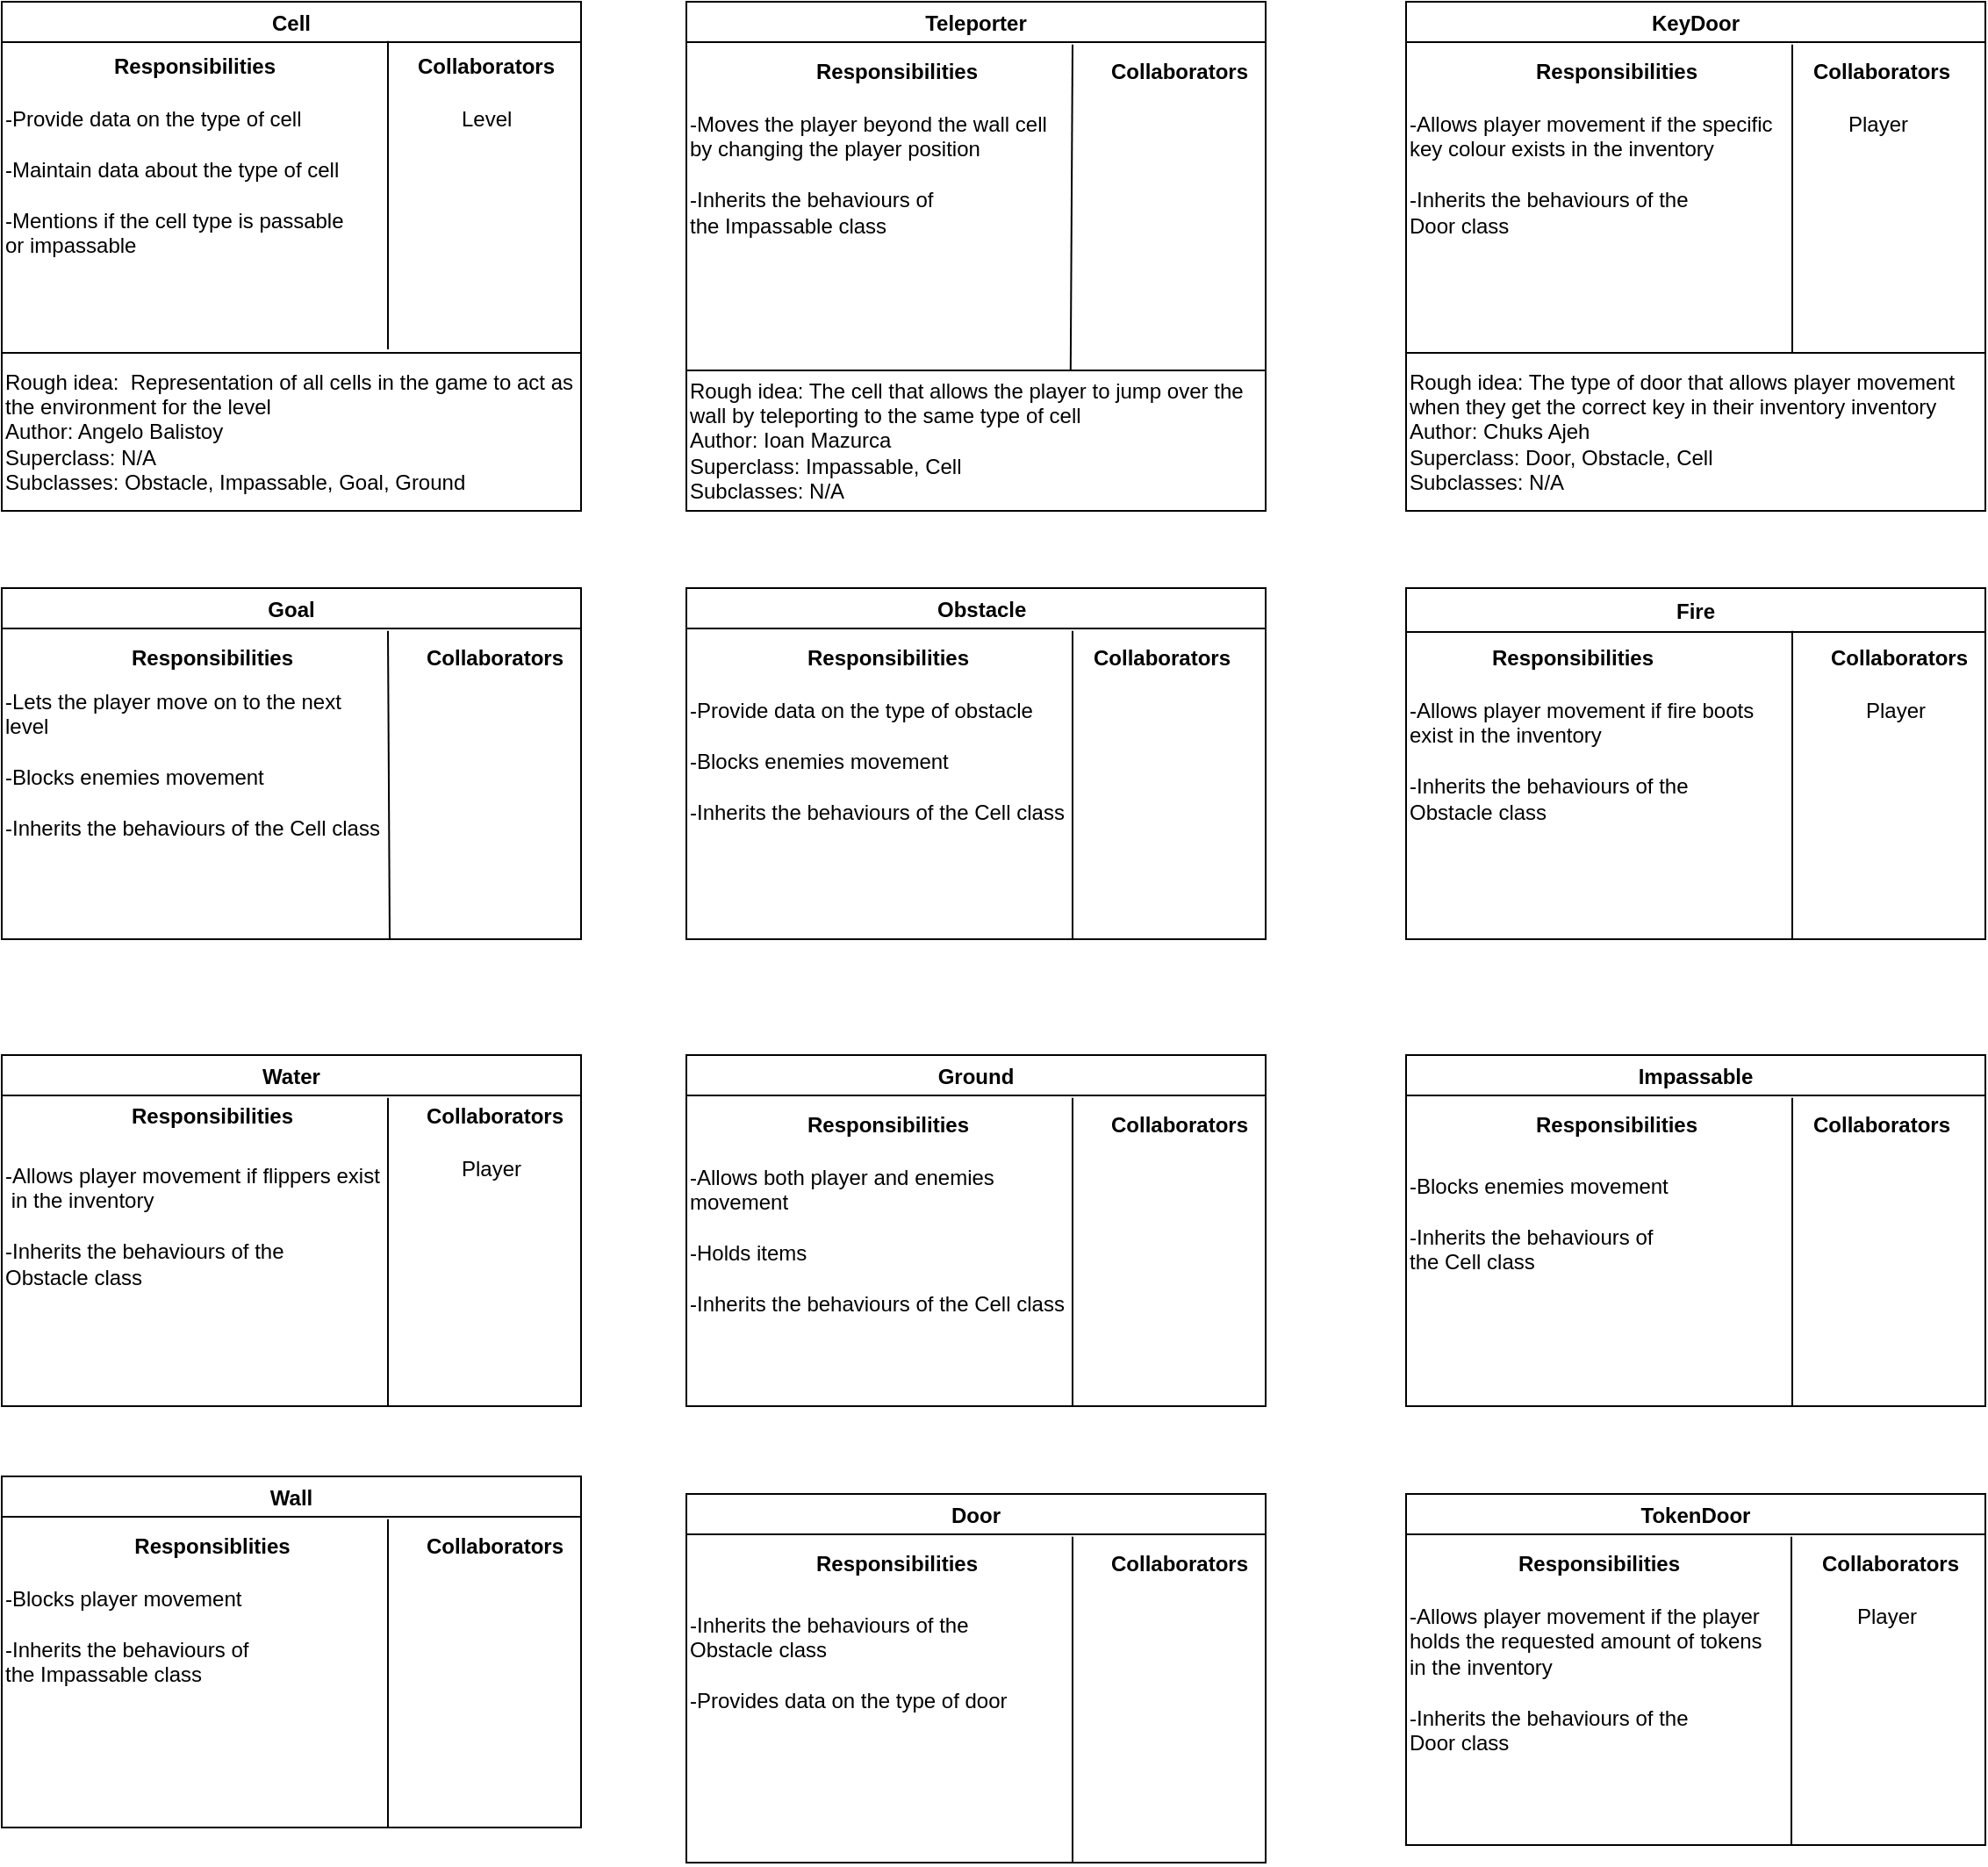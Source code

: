 <mxfile version="12.1.9" type="google" pages="1"><diagram id="4K25cJCdHkiJHuqNsyJB" name="Page-1"><mxGraphModel dx="2366" dy="1282" grid="1" gridSize="10" guides="1" tooltips="1" connect="1" arrows="1" fold="1" page="1" pageScale="1" pageWidth="827" pageHeight="1169" math="0" shadow="0"><root><mxCell id="0"/><mxCell id="1" parent="0"/><mxCell id="leRsIb9pMH_MkFk8ej7Z-22" value="Cell" style="swimlane;startSize=23;" parent="1" vertex="1"><mxGeometry x="40" y="50" width="330" height="200" as="geometry"/></mxCell><mxCell id="leRsIb9pMH_MkFk8ej7Z-24" value="&lt;b&gt;Responsibilities&lt;/b&gt;" style="text;html=1;strokeColor=none;fillColor=none;align=center;verticalAlign=middle;whiteSpace=wrap;rounded=0;" parent="leRsIb9pMH_MkFk8ej7Z-22" vertex="1"><mxGeometry x="90" y="27" width="40" height="20" as="geometry"/></mxCell><mxCell id="Uf6lLSAGoR5kUES9TQFK-6" value="&lt;b&gt;Collaborators&lt;/b&gt;" style="text;html=1;resizable=0;points=[];autosize=1;align=left;verticalAlign=top;spacingTop=-4;" parent="leRsIb9pMH_MkFk8ej7Z-22" vertex="1"><mxGeometry x="235" y="27" width="90" height="20" as="geometry"/></mxCell><mxCell id="42IzmhRlsnh0z-qlNMes-5" value="Level&lt;br&gt;" style="text;html=1;resizable=0;points=[];autosize=1;align=left;verticalAlign=top;spacingTop=-4;" parent="leRsIb9pMH_MkFk8ej7Z-22" vertex="1"><mxGeometry x="260" y="57" width="40" height="20" as="geometry"/></mxCell><mxCell id="42IzmhRlsnh0z-qlNMes-17" value="-Provide data on the type of cell&lt;br&gt;&lt;br&gt;-Maintain data about the type of cell&lt;br&gt;&lt;br&gt;-Mentions if the cell type is passable&lt;br&gt;or impassable" style="text;html=1;resizable=0;points=[];autosize=1;align=left;verticalAlign=top;spacingTop=-4;" parent="leRsIb9pMH_MkFk8ej7Z-22" vertex="1"><mxGeometry y="57" width="210" height="80" as="geometry"/></mxCell><mxCell id="42IzmhRlsnh0z-qlNMes-34" value="" style="endArrow=none;html=1;entryX=0.5;entryY=1;entryDx=0;entryDy=0;exitX=0.5;exitY=0.122;exitDx=0;exitDy=0;exitPerimeter=0;" parent="leRsIb9pMH_MkFk8ej7Z-22" edge="1"><mxGeometry width="50" height="50" relative="1" as="geometry"><mxPoint x="220" y="22.4" as="sourcePoint"/><mxPoint x="220" y="198" as="targetPoint"/></mxGeometry></mxCell><mxCell id="leRsIb9pMH_MkFk8ej7Z-25" value="Impassable" style="swimlane;" parent="1" vertex="1"><mxGeometry x="840" y="650" width="330" height="200" as="geometry"/></mxCell><mxCell id="leRsIb9pMH_MkFk8ej7Z-50" value="" style="endArrow=none;html=1;entryX=0.5;entryY=1;entryDx=0;entryDy=0;exitX=0.5;exitY=0.122;exitDx=0;exitDy=0;exitPerimeter=0;" parent="leRsIb9pMH_MkFk8ej7Z-25" edge="1"><mxGeometry width="50" height="50" relative="1" as="geometry"><mxPoint x="220" y="24.4" as="sourcePoint"/><mxPoint x="220" y="200" as="targetPoint"/></mxGeometry></mxCell><mxCell id="Uf6lLSAGoR5kUES9TQFK-10" value="&lt;b&gt;Responsibilities&lt;/b&gt;" style="text;html=1;strokeColor=none;fillColor=none;align=center;verticalAlign=middle;whiteSpace=wrap;rounded=0;" parent="leRsIb9pMH_MkFk8ej7Z-25" vertex="1"><mxGeometry x="100" y="30" width="40" height="20" as="geometry"/></mxCell><mxCell id="Uf6lLSAGoR5kUES9TQFK-30" value="&lt;b&gt;Collaborators&lt;/b&gt;" style="text;html=1;resizable=0;points=[];autosize=1;align=left;verticalAlign=top;spacingTop=-4;" parent="leRsIb9pMH_MkFk8ej7Z-25" vertex="1"><mxGeometry x="230" y="30" width="90" height="20" as="geometry"/></mxCell><mxCell id="42IzmhRlsnh0z-qlNMes-1" value="-Blocks enemies movement&lt;br&gt;&lt;br&gt;-Inherits the behaviours of&lt;br&gt;the Cell class" style="text;html=1;resizable=0;points=[];autosize=1;align=left;verticalAlign=top;spacingTop=-4;" parent="leRsIb9pMH_MkFk8ej7Z-25" vertex="1"><mxGeometry y="65" width="160" height="60" as="geometry"/></mxCell><mxCell id="leRsIb9pMH_MkFk8ej7Z-27" value="Goal" style="swimlane;" parent="1" vertex="1"><mxGeometry x="40" y="384" width="330" height="200" as="geometry"><mxRectangle x="470" y="450" width="60" height="23" as="alternateBounds"/></mxGeometry></mxCell><mxCell id="leRsIb9pMH_MkFk8ej7Z-28" value="&lt;b&gt;Responsibilities&lt;/b&gt;" style="text;html=1;strokeColor=none;fillColor=none;align=center;verticalAlign=middle;whiteSpace=wrap;rounded=0;" parent="leRsIb9pMH_MkFk8ej7Z-27" vertex="1"><mxGeometry x="100" y="30" width="40" height="20" as="geometry"/></mxCell><mxCell id="leRsIb9pMH_MkFk8ej7Z-51" value="" style="endArrow=none;html=1;exitX=0.5;exitY=0.122;exitDx=0;exitDy=0;exitPerimeter=0;" parent="leRsIb9pMH_MkFk8ej7Z-27" edge="1"><mxGeometry width="50" height="50" relative="1" as="geometry"><mxPoint x="220" y="24.4" as="sourcePoint"/><mxPoint x="221" y="200" as="targetPoint"/></mxGeometry></mxCell><mxCell id="Uf6lLSAGoR5kUES9TQFK-11" value="&lt;b&gt;Collaborators&lt;/b&gt;" style="text;html=1;resizable=0;points=[];autosize=1;align=left;verticalAlign=top;spacingTop=-4;" parent="leRsIb9pMH_MkFk8ej7Z-27" vertex="1"><mxGeometry x="240" y="30" width="90" height="20" as="geometry"/></mxCell><mxCell id="42IzmhRlsnh0z-qlNMes-21" value="-Lets the player move on to the next &lt;br&gt;level&lt;br&gt;&lt;br&gt;-Blocks enemies movement&lt;br&gt;&lt;br&gt;-Inherits the behaviours of the Cell class" style="text;html=1;resizable=0;points=[];autosize=1;align=left;verticalAlign=top;spacingTop=-4;" parent="leRsIb9pMH_MkFk8ej7Z-27" vertex="1"><mxGeometry y="55" width="230" height="80" as="geometry"/></mxCell><mxCell id="leRsIb9pMH_MkFk8ej7Z-29" value="Ground" style="swimlane;" parent="1" vertex="1"><mxGeometry x="430" y="650" width="330" height="200" as="geometry"/></mxCell><mxCell id="leRsIb9pMH_MkFk8ej7Z-30" value="&lt;b&gt;Responsibilities&lt;/b&gt;" style="text;html=1;strokeColor=none;fillColor=none;align=center;verticalAlign=middle;whiteSpace=wrap;rounded=0;" parent="leRsIb9pMH_MkFk8ej7Z-29" vertex="1"><mxGeometry x="95" y="30" width="40" height="20" as="geometry"/></mxCell><mxCell id="leRsIb9pMH_MkFk8ej7Z-52" value="" style="endArrow=none;html=1;entryX=0.5;entryY=1;entryDx=0;entryDy=0;exitX=0.5;exitY=0.122;exitDx=0;exitDy=0;exitPerimeter=0;" parent="leRsIb9pMH_MkFk8ej7Z-29" edge="1"><mxGeometry width="50" height="50" relative="1" as="geometry"><mxPoint x="220" y="24.4" as="sourcePoint"/><mxPoint x="220" y="200" as="targetPoint"/></mxGeometry></mxCell><mxCell id="Uf6lLSAGoR5kUES9TQFK-12" value="&lt;b&gt;Collaborators&lt;/b&gt;" style="text;html=1;resizable=0;points=[];autosize=1;align=left;verticalAlign=top;spacingTop=-4;" parent="leRsIb9pMH_MkFk8ej7Z-29" vertex="1"><mxGeometry x="240" y="30" width="90" height="20" as="geometry"/></mxCell><mxCell id="42IzmhRlsnh0z-qlNMes-22" value="-Allows both player and enemies &lt;br&gt;movement&lt;br&gt;&lt;br&gt;-Holds items&lt;br&gt;&lt;br&gt;-Inherits the behaviours of the Cell class" style="text;html=1;resizable=0;points=[];autosize=1;align=left;verticalAlign=top;spacingTop=-4;" parent="leRsIb9pMH_MkFk8ej7Z-29" vertex="1"><mxGeometry y="60" width="230" height="80" as="geometry"/></mxCell><mxCell id="leRsIb9pMH_MkFk8ej7Z-31" value="Fire" style="swimlane;startSize=25;" parent="1" vertex="1"><mxGeometry x="840" y="384" width="330" height="200" as="geometry"/></mxCell><mxCell id="leRsIb9pMH_MkFk8ej7Z-32" value="&lt;b&gt;Responsibilities&lt;/b&gt;" style="text;html=1;strokeColor=none;fillColor=none;align=center;verticalAlign=middle;whiteSpace=wrap;rounded=0;" parent="leRsIb9pMH_MkFk8ej7Z-31" vertex="1"><mxGeometry x="75" y="30" width="40" height="20" as="geometry"/></mxCell><mxCell id="leRsIb9pMH_MkFk8ej7Z-54" value="" style="endArrow=none;html=1;entryX=0.5;entryY=1;entryDx=0;entryDy=0;exitX=0.5;exitY=0.122;exitDx=0;exitDy=0;exitPerimeter=0;" parent="leRsIb9pMH_MkFk8ej7Z-31" edge="1"><mxGeometry width="50" height="50" relative="1" as="geometry"><mxPoint x="220" y="24.4" as="sourcePoint"/><mxPoint x="220" y="200" as="targetPoint"/></mxGeometry></mxCell><mxCell id="Uf6lLSAGoR5kUES9TQFK-17" value="&lt;b&gt;Collaborators&lt;/b&gt;" style="text;html=1;resizable=0;points=[];autosize=1;align=left;verticalAlign=top;spacingTop=-4;" parent="leRsIb9pMH_MkFk8ej7Z-31" vertex="1"><mxGeometry x="240" y="30" width="90" height="20" as="geometry"/></mxCell><mxCell id="42IzmhRlsnh0z-qlNMes-9" value="Player" style="text;html=1;resizable=0;points=[];autosize=1;align=left;verticalAlign=top;spacingTop=-4;" parent="leRsIb9pMH_MkFk8ej7Z-31" vertex="1"><mxGeometry x="260" y="60" width="50" height="20" as="geometry"/></mxCell><mxCell id="42IzmhRlsnh0z-qlNMes-10" value="-Allows player movement if fire boots &lt;br&gt;exist in the inventory&lt;br&gt;&lt;br&gt;-Inherits the behaviours of the &lt;br&gt;Obstacle class" style="text;html=1;resizable=0;points=[];autosize=1;align=left;verticalAlign=top;spacingTop=-4;" parent="leRsIb9pMH_MkFk8ej7Z-31" vertex="1"><mxGeometry y="60" width="210" height="70" as="geometry"/></mxCell><mxCell id="leRsIb9pMH_MkFk8ej7Z-33" value="Water" style="swimlane;" parent="1" vertex="1"><mxGeometry x="40" y="650" width="330" height="200" as="geometry"/></mxCell><mxCell id="leRsIb9pMH_MkFk8ej7Z-34" value="&lt;b&gt;Responsibilities&lt;/b&gt;" style="text;html=1;strokeColor=none;fillColor=none;align=center;verticalAlign=middle;whiteSpace=wrap;rounded=0;" parent="leRsIb9pMH_MkFk8ej7Z-33" vertex="1"><mxGeometry x="100" y="25" width="40" height="20" as="geometry"/></mxCell><mxCell id="leRsIb9pMH_MkFk8ej7Z-55" value="" style="endArrow=none;html=1;entryX=0.5;entryY=1;entryDx=0;entryDy=0;exitX=0.5;exitY=0.122;exitDx=0;exitDy=0;exitPerimeter=0;" parent="leRsIb9pMH_MkFk8ej7Z-33" edge="1"><mxGeometry width="50" height="50" relative="1" as="geometry"><mxPoint x="220" y="24.4" as="sourcePoint"/><mxPoint x="220" y="200" as="targetPoint"/></mxGeometry></mxCell><mxCell id="Uf6lLSAGoR5kUES9TQFK-18" value="&lt;b&gt;Collaborators&lt;/b&gt;" style="text;html=1;resizable=0;points=[];autosize=1;align=left;verticalAlign=top;spacingTop=-4;" parent="leRsIb9pMH_MkFk8ej7Z-33" vertex="1"><mxGeometry x="240" y="25" width="90" height="20" as="geometry"/></mxCell><mxCell id="Uf6lLSAGoR5kUES9TQFK-29" style="edgeStyle=orthogonalEdgeStyle;rounded=0;orthogonalLoop=1;jettySize=auto;html=1;exitX=0.5;exitY=1;exitDx=0;exitDy=0;" parent="leRsIb9pMH_MkFk8ej7Z-33" source="leRsIb9pMH_MkFk8ej7Z-34" target="leRsIb9pMH_MkFk8ej7Z-34" edge="1"><mxGeometry relative="1" as="geometry"/></mxCell><mxCell id="42IzmhRlsnh0z-qlNMes-7" value="Player&lt;br&gt;" style="text;html=1;resizable=0;points=[];autosize=1;align=left;verticalAlign=top;spacingTop=-4;" parent="leRsIb9pMH_MkFk8ej7Z-33" vertex="1"><mxGeometry x="260" y="55" width="50" height="20" as="geometry"/></mxCell><mxCell id="42IzmhRlsnh0z-qlNMes-23" value="-Allows player movement if&amp;nbsp;flippers&amp;nbsp;exist&lt;br&gt;&amp;nbsp;in the inventory&lt;br&gt;&lt;br&gt;-Inherits the behaviours of the&lt;br&gt;Obstacle class" style="text;html=1;" parent="leRsIb9pMH_MkFk8ej7Z-33" vertex="1"><mxGeometry y="55" width="160" height="30" as="geometry"/></mxCell><mxCell id="leRsIb9pMH_MkFk8ej7Z-35" value="Teleporter" style="swimlane;" parent="1" vertex="1"><mxGeometry x="430" y="50" width="330" height="210" as="geometry"/></mxCell><mxCell id="leRsIb9pMH_MkFk8ej7Z-36" value="&lt;b&gt;Responsibilities&lt;/b&gt;" style="text;html=1;strokeColor=none;fillColor=none;align=center;verticalAlign=middle;whiteSpace=wrap;rounded=0;" parent="leRsIb9pMH_MkFk8ej7Z-35" vertex="1"><mxGeometry x="100" y="30" width="40" height="20" as="geometry"/></mxCell><mxCell id="Uf6lLSAGoR5kUES9TQFK-1" value="" style="endArrow=none;html=1;exitX=0.5;exitY=0.122;exitDx=0;exitDy=0;exitPerimeter=0;entryX=0.662;entryY=0.95;entryDx=0;entryDy=0;entryPerimeter=0;" parent="leRsIb9pMH_MkFk8ej7Z-35" target="C45LS-QFRKahBXJLE-mv-3" edge="1"><mxGeometry width="50" height="50" relative="1" as="geometry"><mxPoint x="220" y="24.4" as="sourcePoint"/><mxPoint x="220" y="265" as="targetPoint"/></mxGeometry></mxCell><mxCell id="Uf6lLSAGoR5kUES9TQFK-24" value="&lt;b&gt;Collaborators&lt;/b&gt;" style="text;html=1;resizable=0;points=[];autosize=1;align=left;verticalAlign=top;spacingTop=-4;" parent="leRsIb9pMH_MkFk8ej7Z-35" vertex="1"><mxGeometry x="240" y="30" width="90" height="20" as="geometry"/></mxCell><mxCell id="42IzmhRlsnh0z-qlNMes-29" value="-Moves the player beyond the wall cell&lt;br&gt;by changing the player position&lt;br&gt;&lt;br&gt;-Inherits the behaviours of&amp;nbsp;&lt;br&gt;the Impassable class" style="text;html=1;resizable=0;points=[];autosize=1;align=left;verticalAlign=top;spacingTop=-4;" parent="leRsIb9pMH_MkFk8ej7Z-35" vertex="1"><mxGeometry y="60" width="220" height="70" as="geometry"/></mxCell><mxCell id="leRsIb9pMH_MkFk8ej7Z-37" value="Door" style="swimlane;" parent="1" vertex="1"><mxGeometry x="430" y="900" width="330" height="210" as="geometry"/></mxCell><mxCell id="leRsIb9pMH_MkFk8ej7Z-38" value="&lt;b&gt;Responsibilities&lt;/b&gt;" style="text;html=1;strokeColor=none;fillColor=none;align=center;verticalAlign=middle;whiteSpace=wrap;rounded=0;" parent="leRsIb9pMH_MkFk8ej7Z-37" vertex="1"><mxGeometry x="100" y="30" width="40" height="20" as="geometry"/></mxCell><mxCell id="Uf6lLSAGoR5kUES9TQFK-2" value="" style="endArrow=none;html=1;exitX=0.5;exitY=0.122;exitDx=0;exitDy=0;exitPerimeter=0;" parent="leRsIb9pMH_MkFk8ej7Z-37" edge="1"><mxGeometry width="50" height="50" relative="1" as="geometry"><mxPoint x="220" y="24.4" as="sourcePoint"/><mxPoint x="220" y="210" as="targetPoint"/></mxGeometry></mxCell><mxCell id="Uf6lLSAGoR5kUES9TQFK-25" value="&lt;b&gt;Collaborators&lt;/b&gt;" style="text;html=1;resizable=0;points=[];autosize=1;align=left;verticalAlign=top;spacingTop=-4;" parent="leRsIb9pMH_MkFk8ej7Z-37" vertex="1"><mxGeometry x="240" y="30" width="90" height="20" as="geometry"/></mxCell><mxCell id="42IzmhRlsnh0z-qlNMes-32" value="-Inherits the behaviours of the &lt;br&gt;Obstacle class&lt;br&gt;&lt;br&gt;-Provides data on the type of door" style="text;html=1;resizable=0;points=[];autosize=1;align=left;verticalAlign=top;spacingTop=-4;" parent="leRsIb9pMH_MkFk8ej7Z-37" vertex="1"><mxGeometry y="64.5" width="200" height="60" as="geometry"/></mxCell><mxCell id="leRsIb9pMH_MkFk8ej7Z-39" value="Wall" style="swimlane;" parent="1" vertex="1"><mxGeometry x="40" y="890" width="330" height="200" as="geometry"/></mxCell><mxCell id="leRsIb9pMH_MkFk8ej7Z-40" value="&lt;b&gt;Responsiblities&lt;/b&gt;" style="text;html=1;strokeColor=none;fillColor=none;align=center;verticalAlign=middle;whiteSpace=wrap;rounded=0;" parent="leRsIb9pMH_MkFk8ej7Z-39" vertex="1"><mxGeometry x="100" y="30" width="40" height="20" as="geometry"/></mxCell><mxCell id="leRsIb9pMH_MkFk8ej7Z-56" value="" style="endArrow=none;html=1;entryX=0.5;entryY=1;entryDx=0;entryDy=0;exitX=0.5;exitY=0.122;exitDx=0;exitDy=0;exitPerimeter=0;" parent="leRsIb9pMH_MkFk8ej7Z-39" edge="1"><mxGeometry width="50" height="50" relative="1" as="geometry"><mxPoint x="220" y="24.4" as="sourcePoint"/><mxPoint x="220" y="200" as="targetPoint"/></mxGeometry></mxCell><mxCell id="Uf6lLSAGoR5kUES9TQFK-23" value="&lt;b&gt;Collaborators&lt;/b&gt;" style="text;html=1;resizable=0;points=[];autosize=1;align=left;verticalAlign=top;spacingTop=-4;" parent="leRsIb9pMH_MkFk8ej7Z-39" vertex="1"><mxGeometry x="240" y="30" width="90" height="20" as="geometry"/></mxCell><mxCell id="42IzmhRlsnh0z-qlNMes-14" value="-Blocks player movement&lt;br&gt;&lt;br&gt;-Inherits the behaviours of &lt;br&gt;the Impassable class" style="text;html=1;resizable=0;points=[];autosize=1;align=left;verticalAlign=top;spacingTop=-4;" parent="leRsIb9pMH_MkFk8ej7Z-39" vertex="1"><mxGeometry y="60" width="150" height="60" as="geometry"/></mxCell><mxCell id="leRsIb9pMH_MkFk8ej7Z-42" value="  Obstacle" style="swimlane;" parent="1" vertex="1"><mxGeometry x="430" y="384" width="330" height="200" as="geometry"/></mxCell><mxCell id="leRsIb9pMH_MkFk8ej7Z-43" value="&lt;b&gt;Responsibilities&lt;/b&gt;" style="text;html=1;strokeColor=none;fillColor=none;align=center;verticalAlign=middle;whiteSpace=wrap;rounded=0;" parent="leRsIb9pMH_MkFk8ej7Z-42" vertex="1"><mxGeometry x="95" y="30" width="40" height="20" as="geometry"/></mxCell><mxCell id="leRsIb9pMH_MkFk8ej7Z-49" value="" style="endArrow=none;html=1;entryX=0.5;entryY=1;entryDx=0;entryDy=0;exitX=0.5;exitY=0.122;exitDx=0;exitDy=0;exitPerimeter=0;" parent="leRsIb9pMH_MkFk8ej7Z-42" edge="1"><mxGeometry width="50" height="50" relative="1" as="geometry"><mxPoint x="220" y="24.4" as="sourcePoint"/><mxPoint x="220" y="200" as="targetPoint"/></mxGeometry></mxCell><mxCell id="Uf6lLSAGoR5kUES9TQFK-7" value="&lt;b&gt;Collaborators&lt;/b&gt;" style="text;html=1;resizable=0;points=[];autosize=1;align=left;verticalAlign=top;spacingTop=-4;" parent="leRsIb9pMH_MkFk8ej7Z-42" vertex="1"><mxGeometry x="230" y="30" width="90" height="20" as="geometry"/></mxCell><mxCell id="42IzmhRlsnh0z-qlNMes-19" value="-Provide data on the type of obstacle&lt;br&gt;&lt;br&gt;-Blocks enemies movement&lt;br&gt;&lt;br&gt;-Inherits the behaviours of the Cell class" style="text;html=1;resizable=0;points=[];autosize=1;align=left;verticalAlign=top;spacingTop=-4;" parent="leRsIb9pMH_MkFk8ej7Z-42" vertex="1"><mxGeometry y="60" width="230" height="70" as="geometry"/></mxCell><mxCell id="leRsIb9pMH_MkFk8ej7Z-45" value="TokenDoor" style="swimlane;" parent="1" vertex="1"><mxGeometry x="840" y="900" width="330" height="200" as="geometry"/></mxCell><mxCell id="leRsIb9pMH_MkFk8ej7Z-46" value="&lt;b&gt;Responsibilities&lt;/b&gt;" style="text;html=1;strokeColor=none;fillColor=none;align=center;verticalAlign=middle;whiteSpace=wrap;rounded=0;" parent="leRsIb9pMH_MkFk8ej7Z-45" vertex="1"><mxGeometry x="90" y="30" width="40" height="20" as="geometry"/></mxCell><mxCell id="Uf6lLSAGoR5kUES9TQFK-4" value="" style="endArrow=none;html=1;entryX=0.5;entryY=1;entryDx=0;entryDy=0;exitX=0.5;exitY=0.122;exitDx=0;exitDy=0;exitPerimeter=0;" parent="leRsIb9pMH_MkFk8ej7Z-45" edge="1"><mxGeometry width="50" height="50" relative="1" as="geometry"><mxPoint x="219.5" y="24.4" as="sourcePoint"/><mxPoint x="219.5" y="200" as="targetPoint"/></mxGeometry></mxCell><mxCell id="Uf6lLSAGoR5kUES9TQFK-27" value="&lt;b&gt;Collaborators&lt;/b&gt;" style="text;html=1;resizable=0;points=[];autosize=1;align=left;verticalAlign=top;spacingTop=-4;" parent="leRsIb9pMH_MkFk8ej7Z-45" vertex="1"><mxGeometry x="235" y="30" width="90" height="20" as="geometry"/></mxCell><mxCell id="42IzmhRlsnh0z-qlNMes-3" value="Player" style="text;html=1;resizable=0;points=[];autosize=1;align=left;verticalAlign=top;spacingTop=-4;" parent="leRsIb9pMH_MkFk8ej7Z-45" vertex="1"><mxGeometry x="255" y="60" width="50" height="20" as="geometry"/></mxCell><mxCell id="42IzmhRlsnh0z-qlNMes-27" value="-Allows player movement if the player&lt;br&gt;holds the requested amount of tokens&lt;br&gt;in the inventory&lt;br&gt;&lt;br&gt;-Inherits the behaviours of the&amp;nbsp;&lt;br&gt;Door class" style="text;html=1;resizable=0;points=[];autosize=1;align=left;verticalAlign=top;spacingTop=-4;" parent="leRsIb9pMH_MkFk8ej7Z-45" vertex="1"><mxGeometry y="60" width="220" height="80" as="geometry"/></mxCell><mxCell id="leRsIb9pMH_MkFk8ej7Z-47" value="KeyDoor" style="swimlane;" parent="1" vertex="1"><mxGeometry x="840" y="50" width="330" height="200" as="geometry"/></mxCell><mxCell id="leRsIb9pMH_MkFk8ej7Z-48" value="&lt;b&gt;Responsibilities&lt;/b&gt;" style="text;html=1;strokeColor=none;fillColor=none;align=center;verticalAlign=middle;whiteSpace=wrap;rounded=0;" parent="leRsIb9pMH_MkFk8ej7Z-47" vertex="1"><mxGeometry x="100" y="30" width="40" height="20" as="geometry"/></mxCell><mxCell id="Uf6lLSAGoR5kUES9TQFK-3" value="" style="endArrow=none;html=1;entryX=0.5;entryY=1;entryDx=0;entryDy=0;exitX=0.5;exitY=0.122;exitDx=0;exitDy=0;exitPerimeter=0;" parent="leRsIb9pMH_MkFk8ej7Z-47" edge="1"><mxGeometry width="50" height="50" relative="1" as="geometry"><mxPoint x="220" y="24.4" as="sourcePoint"/><mxPoint x="220" y="200" as="targetPoint"/></mxGeometry></mxCell><mxCell id="Uf6lLSAGoR5kUES9TQFK-26" value="&lt;b&gt;Collaborators&lt;/b&gt;" style="text;html=1;resizable=0;points=[];autosize=1;align=left;verticalAlign=top;spacingTop=-4;" parent="leRsIb9pMH_MkFk8ej7Z-47" vertex="1"><mxGeometry x="230" y="30" width="90" height="20" as="geometry"/></mxCell><mxCell id="42IzmhRlsnh0z-qlNMes-2" value="Player" style="text;html=1;resizable=0;points=[];autosize=1;align=left;verticalAlign=top;spacingTop=-4;" parent="leRsIb9pMH_MkFk8ej7Z-47" vertex="1"><mxGeometry x="250" y="60" width="50" height="20" as="geometry"/></mxCell><mxCell id="42IzmhRlsnh0z-qlNMes-25" value="-Allows player movement if&amp;nbsp;the specific &lt;br&gt;key&amp;nbsp;colour exists in the inventory&lt;br&gt;&lt;br&gt;-Inherits the behaviours of the &lt;br&gt;Door class" style="text;html=1;resizable=0;points=[];autosize=1;align=left;verticalAlign=top;spacingTop=-4;" parent="leRsIb9pMH_MkFk8ej7Z-47" vertex="1"><mxGeometry y="60" width="220" height="70" as="geometry"/></mxCell><mxCell id="C45LS-QFRKahBXJLE-mv-1" value="&lt;span style=&quot;white-space: normal&quot;&gt;Rough idea: The type of door that allows player movement when they get the correct key in their inventory inventory&amp;nbsp;&amp;nbsp;&lt;/span&gt;&lt;br style=&quot;white-space: normal&quot;&gt;&lt;span style=&quot;white-space: normal&quot;&gt;Author: Chuks Ajeh&lt;/span&gt;&lt;br style=&quot;white-space: normal&quot;&gt;&lt;span style=&quot;white-space: normal&quot;&gt;Superclass: Door, Obstacle, Cell&amp;nbsp;&lt;/span&gt;&lt;br style=&quot;white-space: normal&quot;&gt;&lt;span style=&quot;white-space: normal&quot;&gt;Subclasses: N/A&lt;/span&gt;" style="rounded=0;whiteSpace=wrap;html=1;align=left;" parent="1" vertex="1"><mxGeometry x="840" y="250" width="330" height="90" as="geometry"/></mxCell><mxCell id="C45LS-QFRKahBXJLE-mv-3" value="Rough idea: The cell that allows the player to jump over the wall by teleporting to the same type of cell&amp;nbsp;&amp;nbsp;&lt;br&gt;Author: Ioan Mazurca&lt;br&gt;Superclass: Impassable, Cell&amp;nbsp;&lt;br&gt;Subclasses: N/A" style="rounded=0;whiteSpace=wrap;html=1;align=left;" parent="1" vertex="1"><mxGeometry x="430" y="260" width="330" height="80" as="geometry"/></mxCell><mxCell id="C45LS-QFRKahBXJLE-mv-4" value="&lt;span style=&quot;white-space: normal&quot;&gt;Rough idea:&amp;nbsp; Representation of all cells in the game to act as the environment for the level&lt;/span&gt;&lt;br style=&quot;white-space: normal&quot;&gt;&lt;span style=&quot;white-space: normal&quot;&gt;Author: Angelo Balistoy&lt;/span&gt;&lt;br style=&quot;white-space: normal&quot;&gt;&lt;span style=&quot;white-space: normal&quot;&gt;Superclass: N/A&lt;/span&gt;&lt;br style=&quot;white-space: normal&quot;&gt;&lt;span style=&quot;white-space: normal&quot;&gt;Subclasses: Obstacle, Impassable, Goal, Ground&lt;/span&gt;" style="rounded=0;whiteSpace=wrap;html=1;align=left;" parent="1" vertex="1"><mxGeometry x="40" y="250" width="330" height="90" as="geometry"/></mxCell></root></mxGraphModel></diagram></mxfile>